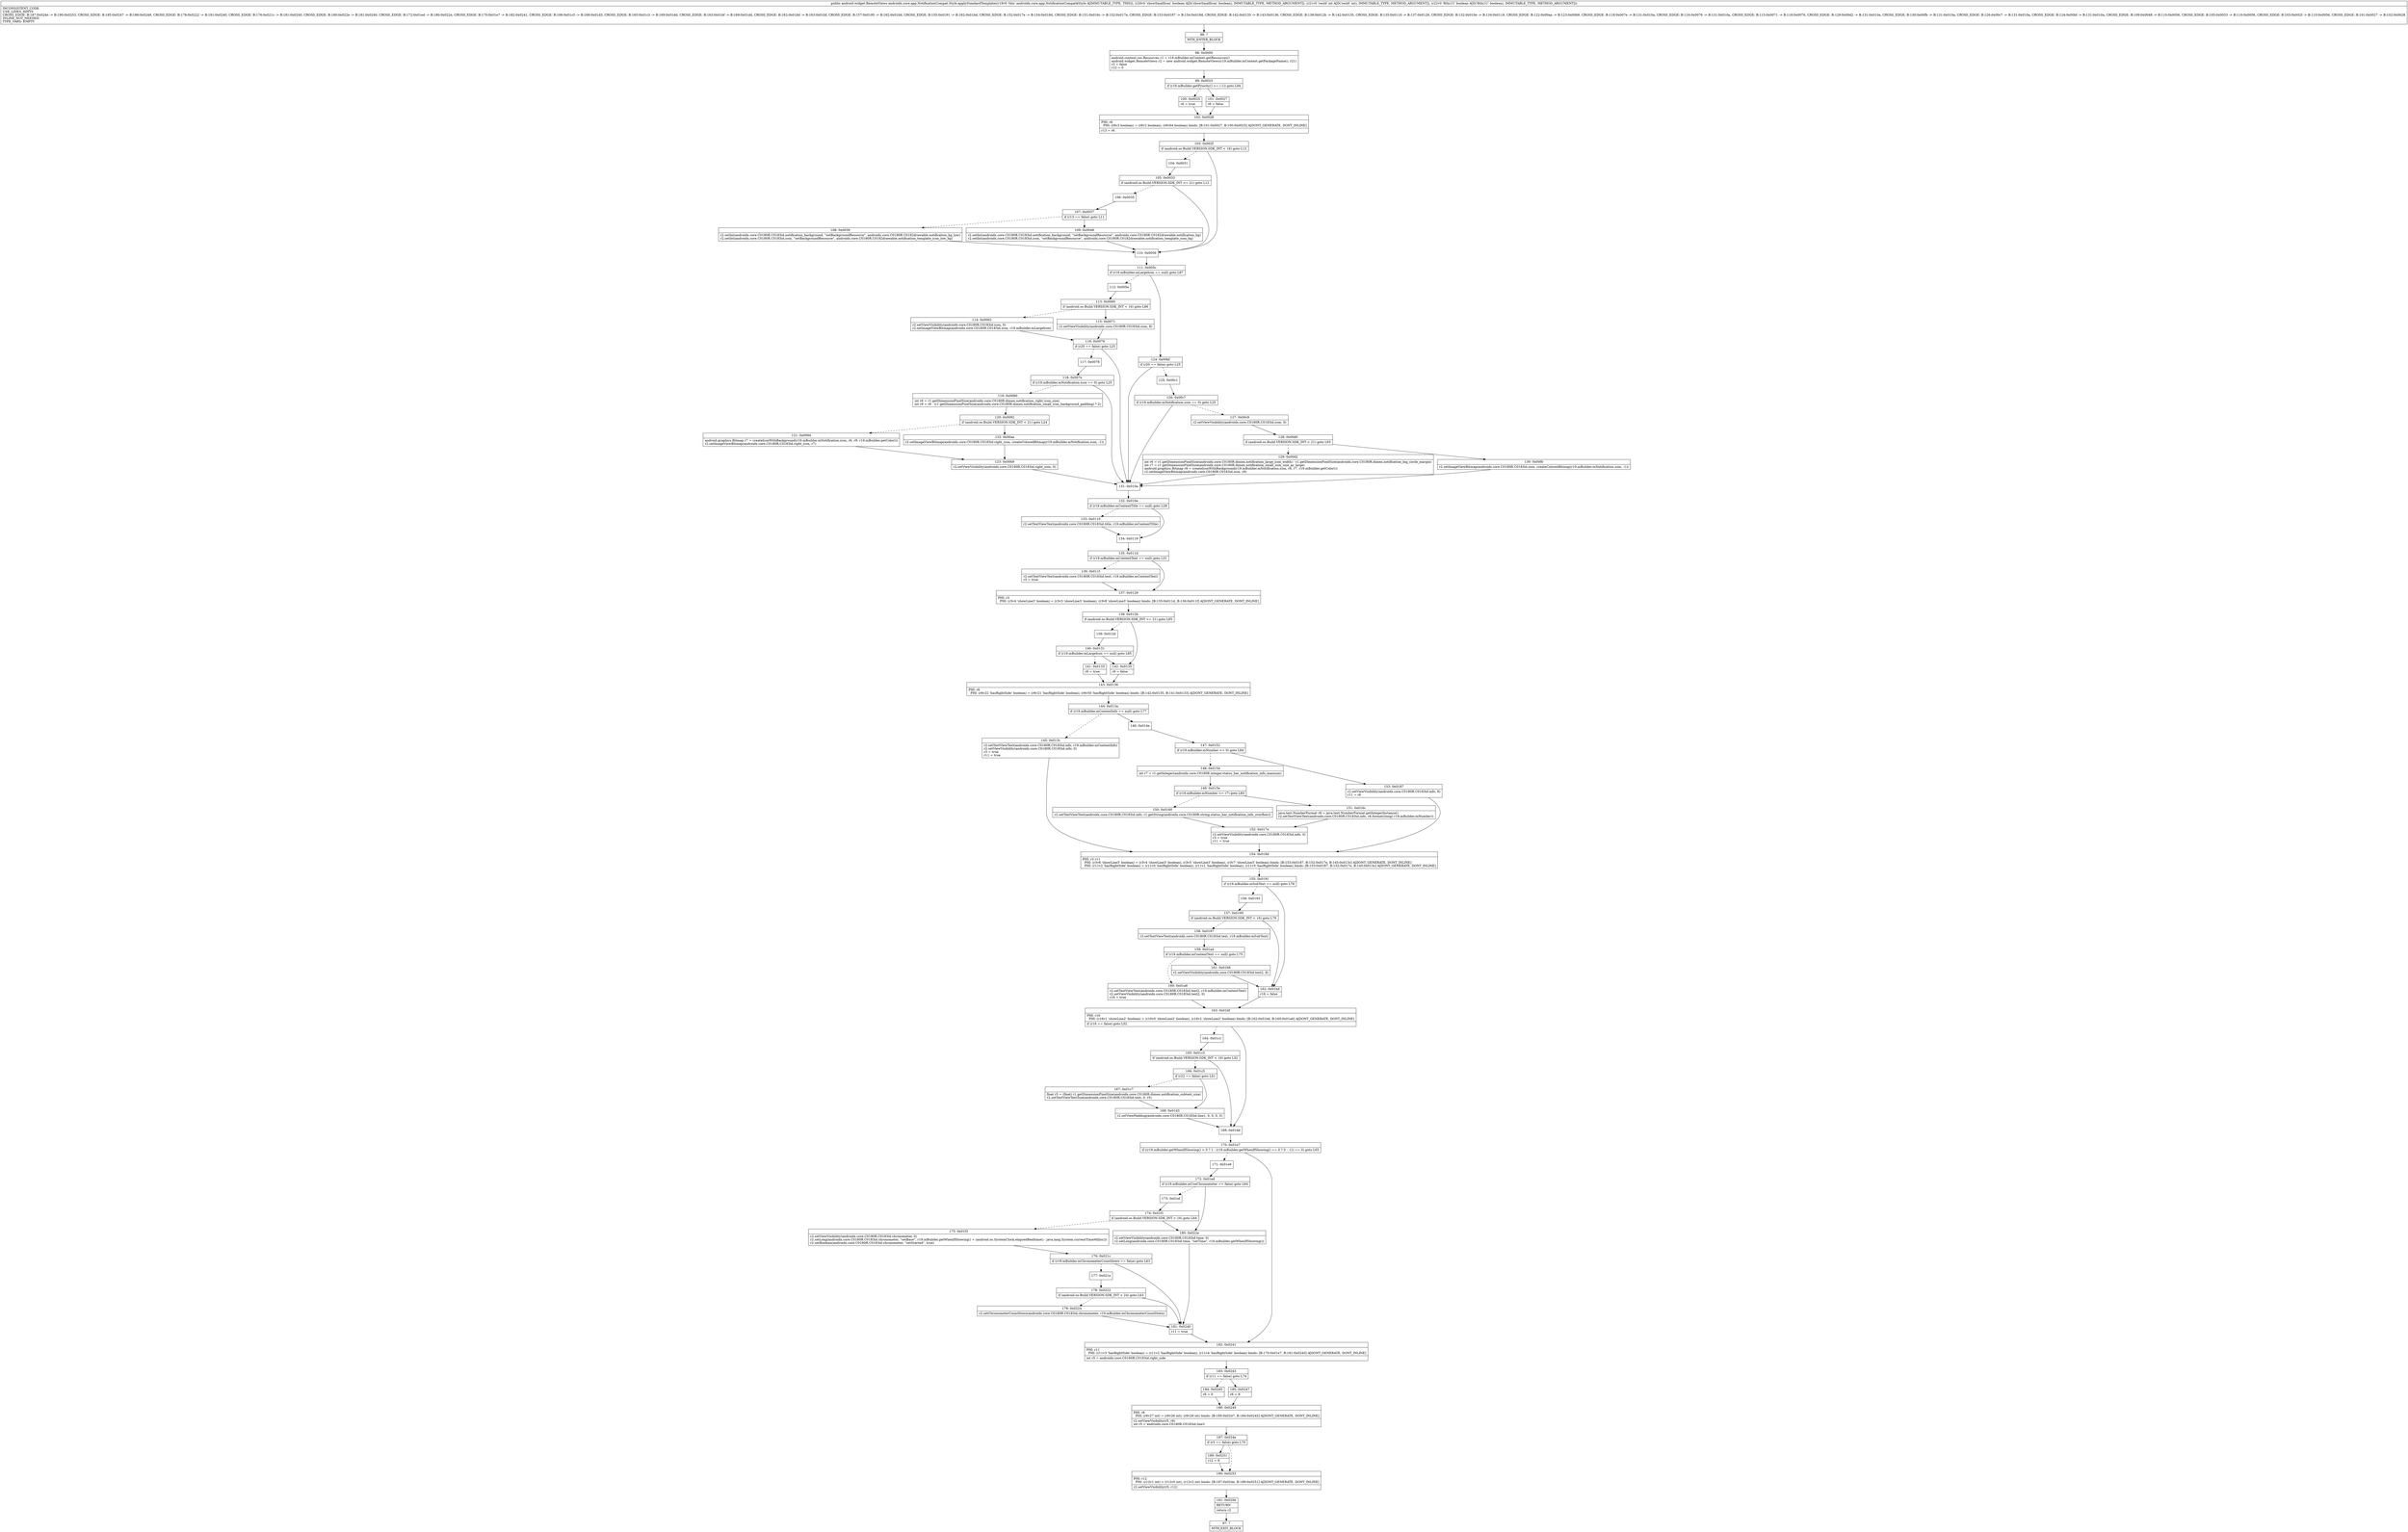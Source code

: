 digraph "CFG forandroidx.core.app.NotificationCompat.Style.applyStandardTemplate(ZIZ)Landroid\/widget\/RemoteViews;" {
Node_96 [shape=record,label="{96\:\ ?|MTH_ENTER_BLOCK\l}"];
Node_98 [shape=record,label="{98\:\ 0x0000|android.content.res.Resources r1 = r19.mBuilder.mContext.getResources()\landroid.widget.RemoteViews r2 = new android.widget.RemoteViews(r19.mBuilder.mContext.getPackageName(), r21)\lr3 = false\lr12 = 0\l}"];
Node_99 [shape=record,label="{99\:\ 0x0023|if (r19.mBuilder.getPriority() \>= (\-1)) goto L94\l}"];
Node_100 [shape=record,label="{100\:\ 0x0025|r6 = true\l}"];
Node_102 [shape=record,label="{102\:\ 0x0028|PHI: r6 \l  PHI: (r6v3 boolean) = (r6v2 boolean), (r6v64 boolean) binds: [B:101:0x0027, B:100:0x0025] A[DONT_GENERATE, DONT_INLINE]\l|r13 = r6\l}"];
Node_103 [shape=record,label="{103\:\ 0x002f|if (android.os.Build.VERSION.SDK_INT \< 16) goto L12\l}"];
Node_104 [shape=record,label="{104\:\ 0x0031}"];
Node_105 [shape=record,label="{105\:\ 0x0033|if (android.os.Build.VERSION.SDK_INT \>= 21) goto L12\l}"];
Node_106 [shape=record,label="{106\:\ 0x0035}"];
Node_107 [shape=record,label="{107\:\ 0x0037|if (r13 == false) goto L11\l}"];
Node_108 [shape=record,label="{108\:\ 0x0039|r2.setInt(androidx.core.C0180R.C0183id.notification_background, \"setBackgroundResource\", androidx.core.C0180R.C0182drawable.notification_bg_low)\lr2.setInt(androidx.core.C0180R.C0183id.icon, \"setBackgroundResource\", androidx.core.C0180R.C0182drawable.notification_template_icon_low_bg)\l}"];
Node_109 [shape=record,label="{109\:\ 0x0048|r2.setInt(androidx.core.C0180R.C0183id.notification_background, \"setBackgroundResource\", androidx.core.C0180R.C0182drawable.notification_bg)\lr2.setInt(androidx.core.C0180R.C0183id.icon, \"setBackgroundResource\", androidx.core.C0180R.C0182drawable.notification_template_icon_bg)\l}"];
Node_110 [shape=record,label="{110\:\ 0x0056}"];
Node_111 [shape=record,label="{111\:\ 0x005c|if (r19.mBuilder.mLargeIcon == null) goto L87\l}"];
Node_112 [shape=record,label="{112\:\ 0x005e}"];
Node_113 [shape=record,label="{113\:\ 0x0060|if (android.os.Build.VERSION.SDK_INT \< 16) goto L86\l}"];
Node_114 [shape=record,label="{114\:\ 0x0062|r2.setViewVisibility(androidx.core.C0180R.C0183id.icon, 0)\lr2.setImageViewBitmap(androidx.core.C0180R.C0183id.icon, r19.mBuilder.mLargeIcon)\l}"];
Node_116 [shape=record,label="{116\:\ 0x0076|if (r20 == false) goto L25\l}"];
Node_117 [shape=record,label="{117\:\ 0x0078}"];
Node_118 [shape=record,label="{118\:\ 0x007e|if (r19.mBuilder.mNotification.icon == 0) goto L25\l}"];
Node_119 [shape=record,label="{119\:\ 0x0080|int r6 = r1.getDimensionPixelSize(androidx.core.C0180R.dimen.notification_right_icon_size)\lint r9 = r6 \- (r1.getDimensionPixelSize(androidx.core.C0180R.dimen.notification_small_icon_background_padding) * 2)\l}"];
Node_120 [shape=record,label="{120\:\ 0x0092|if (android.os.Build.VERSION.SDK_INT \< 21) goto L24\l}"];
Node_121 [shape=record,label="{121\:\ 0x0094|android.graphics.Bitmap r7 = createIconWithBackground(r19.mBuilder.mNotification.icon, r6, r9, r19.mBuilder.getColor())\lr2.setImageViewBitmap(androidx.core.C0180R.C0183id.right_icon, r7)\l}"];
Node_123 [shape=record,label="{123\:\ 0x00b9|r2.setViewVisibility(androidx.core.C0180R.C0183id.right_icon, 0)\l}"];
Node_122 [shape=record,label="{122\:\ 0x00aa|r2.setImageViewBitmap(androidx.core.C0180R.C0183id.right_icon, createColoredBitmap(r19.mBuilder.mNotification.icon, \-1))\l}"];
Node_131 [shape=record,label="{131\:\ 0x010a}"];
Node_132 [shape=record,label="{132\:\ 0x010e|if (r19.mBuilder.mContentTitle == null) goto L28\l}"];
Node_133 [shape=record,label="{133\:\ 0x0110|r2.setTextViewText(androidx.core.C0180R.C0183id.title, r19.mBuilder.mContentTitle)\l}"];
Node_134 [shape=record,label="{134\:\ 0x0119}"];
Node_135 [shape=record,label="{135\:\ 0x011d|if (r19.mBuilder.mContentText == null) goto L31\l}"];
Node_136 [shape=record,label="{136\:\ 0x011f|r2.setTextViewText(androidx.core.C0180R.C0183id.text, r19.mBuilder.mContentText)\lr3 = true\l}"];
Node_137 [shape=record,label="{137\:\ 0x0129|PHI: r3 \l  PHI: (r3v4 'showLine3' boolean) = (r3v3 'showLine3' boolean), (r3v8 'showLine3' boolean) binds: [B:135:0x011d, B:136:0x011f] A[DONT_GENERATE, DONT_INLINE]\l}"];
Node_138 [shape=record,label="{138\:\ 0x012b|if (android.os.Build.VERSION.SDK_INT \>= 21) goto L85\l}"];
Node_139 [shape=record,label="{139\:\ 0x012d}"];
Node_140 [shape=record,label="{140\:\ 0x0131|if (r19.mBuilder.mLargeIcon == null) goto L85\l}"];
Node_141 [shape=record,label="{141\:\ 0x0133|r6 = true\l}"];
Node_143 [shape=record,label="{143\:\ 0x0136|PHI: r6 \l  PHI: (r6v22 'hasRightSide' boolean) = (r6v21 'hasRightSide' boolean), (r6v50 'hasRightSide' boolean) binds: [B:142:0x0135, B:141:0x0133] A[DONT_GENERATE, DONT_INLINE]\l}"];
Node_144 [shape=record,label="{144\:\ 0x013a|if (r19.mBuilder.mContentInfo == null) goto L77\l}"];
Node_145 [shape=record,label="{145\:\ 0x013c|r2.setTextViewText(androidx.core.C0180R.C0183id.info, r19.mBuilder.mContentInfo)\lr2.setViewVisibility(androidx.core.C0180R.C0183id.info, 0)\lr3 = true\lr11 = true\l}"];
Node_154 [shape=record,label="{154\:\ 0x018d|PHI: r3 r11 \l  PHI: (r3v6 'showLine3' boolean) = (r3v4 'showLine3' boolean), (r3v5 'showLine3' boolean), (r3v7 'showLine3' boolean) binds: [B:153:0x0187, B:152:0x017e, B:145:0x013c] A[DONT_GENERATE, DONT_INLINE]\l  PHI: (r11v2 'hasRightSide' boolean) = (r11v0 'hasRightSide' boolean), (r11v1 'hasRightSide' boolean), (r11v5 'hasRightSide' boolean) binds: [B:153:0x0187, B:152:0x017e, B:145:0x013c] A[DONT_GENERATE, DONT_INLINE]\l}"];
Node_155 [shape=record,label="{155\:\ 0x0191|if (r19.mBuilder.mSubText == null) goto L76\l}"];
Node_156 [shape=record,label="{156\:\ 0x0193}"];
Node_157 [shape=record,label="{157\:\ 0x0195|if (android.os.Build.VERSION.SDK_INT \< 16) goto L76\l}"];
Node_158 [shape=record,label="{158\:\ 0x0197|r2.setTextViewText(androidx.core.C0180R.C0183id.text, r19.mBuilder.mSubText)\l}"];
Node_159 [shape=record,label="{159\:\ 0x01a4|if (r19.mBuilder.mContentText == null) goto L75\l}"];
Node_160 [shape=record,label="{160\:\ 0x01a6|r2.setTextViewText(androidx.core.C0180R.C0183id.text2, r19.mBuilder.mContentText)\lr2.setViewVisibility(androidx.core.C0180R.C0183id.text2, 0)\lr16 = true\l}"];
Node_163 [shape=record,label="{163\:\ 0x01bf|PHI: r16 \l  PHI: (r16v1 'showLine2' boolean) = (r16v0 'showLine2' boolean), (r16v2 'showLine2' boolean) binds: [B:162:0x01bd, B:160:0x01a6] A[DONT_GENERATE, DONT_INLINE]\l|if (r16 == false) goto L52\l}"];
Node_164 [shape=record,label="{164\:\ 0x01c1}"];
Node_165 [shape=record,label="{165\:\ 0x01c3|if (android.os.Build.VERSION.SDK_INT \< 16) goto L52\l}"];
Node_166 [shape=record,label="{166\:\ 0x01c5|if (r22 == false) goto L51\l}"];
Node_167 [shape=record,label="{167\:\ 0x01c7|float r5 = (float) r1.getDimensionPixelSize(androidx.core.C0180R.dimen.notification_subtext_size)\lr2.setTextViewTextSize(androidx.core.C0180R.C0183id.text, 0, r5)\l}"];
Node_168 [shape=record,label="{168\:\ 0x01d3|r2.setViewPadding(androidx.core.C0180R.C0183id.line1, 0, 0, 0, 0)\l}"];
Node_169 [shape=record,label="{169\:\ 0x01dd}"];
Node_170 [shape=record,label="{170\:\ 0x01e7|if ((r19.mBuilder.getWhenIfShowing() \> 0 ? 1 : (r19.mBuilder.getWhenIfShowing() == 0 ? 0 : \-1)) == 0) goto L65\l}"];
Node_171 [shape=record,label="{171\:\ 0x01e9}"];
Node_172 [shape=record,label="{172\:\ 0x01ed|if (r19.mBuilder.mUseChronometer == false) goto L64\l}"];
Node_173 [shape=record,label="{173\:\ 0x01ef}"];
Node_174 [shape=record,label="{174\:\ 0x01f1|if (android.os.Build.VERSION.SDK_INT \< 16) goto L64\l}"];
Node_175 [shape=record,label="{175\:\ 0x01f3|r2.setViewVisibility(androidx.core.C0180R.C0183id.chronometer, 0)\lr2.setLong(androidx.core.C0180R.C0183id.chronometer, \"setBase\", r19.mBuilder.getWhenIfShowing() + (android.os.SystemClock.elapsedRealtime() \- java.lang.System.currentTimeMillis()))\lr2.setBoolean(androidx.core.C0180R.C0183id.chronometer, \"setStarted\", true)\l}"];
Node_176 [shape=record,label="{176\:\ 0x021c|if (r19.mBuilder.mChronometerCountDown == false) goto L63\l}"];
Node_177 [shape=record,label="{177\:\ 0x021e}"];
Node_178 [shape=record,label="{178\:\ 0x0222|if (android.os.Build.VERSION.SDK_INT \< 24) goto L63\l}"];
Node_179 [shape=record,label="{179\:\ 0x0224|r2.setChronometerCountDown(androidx.core.C0180R.C0183id.chronometer, r19.mBuilder.mChronometerCountDown)\l}"];
Node_181 [shape=record,label="{181\:\ 0x0240|r11 = true\l}"];
Node_180 [shape=record,label="{180\:\ 0x022e|r2.setViewVisibility(androidx.core.C0180R.C0183id.time, 0)\lr2.setLong(androidx.core.C0180R.C0183id.time, \"setTime\", r19.mBuilder.getWhenIfShowing())\l}"];
Node_182 [shape=record,label="{182\:\ 0x0241|PHI: r11 \l  PHI: (r11v3 'hasRightSide' boolean) = (r11v2 'hasRightSide' boolean), (r11v4 'hasRightSide' boolean) binds: [B:170:0x01e7, B:181:0x0240] A[DONT_GENERATE, DONT_INLINE]\l|int r5 = androidx.core.C0180R.C0183id.right_side\l}"];
Node_183 [shape=record,label="{183\:\ 0x0243|if (r11 == false) goto L74\l}"];
Node_184 [shape=record,label="{184\:\ 0x0245|r6 = 0\l}"];
Node_186 [shape=record,label="{186\:\ 0x0249|PHI: r6 \l  PHI: (r6v27 int) = (r6v26 int), (r6v28 int) binds: [B:185:0x0247, B:184:0x0245] A[DONT_GENERATE, DONT_INLINE]\l|r2.setViewVisibility(r5, r6)\lint r5 = androidx.core.C0180R.C0183id.line3\l}"];
Node_187 [shape=record,label="{187\:\ 0x024e|if (r3 == false) goto L70\l}"];
Node_189 [shape=record,label="{189\:\ 0x0251|r12 = 8\l}"];
Node_190 [shape=record,label="{190\:\ 0x0253|PHI: r12 \l  PHI: (r12v1 int) = (r12v0 int), (r12v2 int) binds: [B:187:0x024e, B:189:0x0251] A[DONT_GENERATE, DONT_INLINE]\l|r2.setViewVisibility(r5, r12)\l}"];
Node_191 [shape=record,label="{191\:\ 0x0256|RETURN\l|return r2\l}"];
Node_97 [shape=record,label="{97\:\ ?|MTH_EXIT_BLOCK\l}"];
Node_185 [shape=record,label="{185\:\ 0x0247|r6 = 8\l}"];
Node_161 [shape=record,label="{161\:\ 0x01b8|r2.setViewVisibility(androidx.core.C0180R.C0183id.text2, 8)\l}"];
Node_162 [shape=record,label="{162\:\ 0x01bd|r16 = false\l}"];
Node_146 [shape=record,label="{146\:\ 0x014e}"];
Node_147 [shape=record,label="{147\:\ 0x0152|if (r19.mBuilder.mNumber \<= 0) goto L84\l}"];
Node_148 [shape=record,label="{148\:\ 0x0154|int r7 = r1.getInteger(androidx.core.C0180R.integer.status_bar_notification_info_maxnum)\l}"];
Node_149 [shape=record,label="{149\:\ 0x015e|if (r19.mBuilder.mNumber \<= r7) goto L83\l}"];
Node_150 [shape=record,label="{150\:\ 0x0160|r2.setTextViewText(androidx.core.C0180R.C0183id.info, r1.getString(androidx.core.C0180R.string.status_bar_notification_info_overflow))\l}"];
Node_152 [shape=record,label="{152\:\ 0x017e|r2.setViewVisibility(androidx.core.C0180R.C0183id.info, 0)\lr3 = true\lr11 = true\l}"];
Node_151 [shape=record,label="{151\:\ 0x016c|java.text.NumberFormat r8 = java.text.NumberFormat.getIntegerInstance()\lr2.setTextViewText(androidx.core.C0180R.C0183id.info, r8.format((long) r19.mBuilder.mNumber))\l}"];
Node_153 [shape=record,label="{153\:\ 0x0187|r2.setViewVisibility(androidx.core.C0180R.C0183id.info, 8)\lr11 = r6\l}"];
Node_142 [shape=record,label="{142\:\ 0x0135|r6 = false\l}"];
Node_115 [shape=record,label="{115\:\ 0x0071|r2.setViewVisibility(androidx.core.C0180R.C0183id.icon, 8)\l}"];
Node_124 [shape=record,label="{124\:\ 0x00bf|if (r20 == false) goto L25\l}"];
Node_125 [shape=record,label="{125\:\ 0x00c1}"];
Node_126 [shape=record,label="{126\:\ 0x00c7|if (r19.mBuilder.mNotification.icon == 0) goto L25\l}"];
Node_127 [shape=record,label="{127\:\ 0x00c9|r2.setViewVisibility(androidx.core.C0180R.C0183id.icon, 0)\l}"];
Node_128 [shape=record,label="{128\:\ 0x00d0|if (android.os.Build.VERSION.SDK_INT \< 21) goto L93\l}"];
Node_129 [shape=record,label="{129\:\ 0x00d2|int r6 = r1.getDimensionPixelSize(androidx.core.C0180R.dimen.notification_large_icon_width) \- r1.getDimensionPixelSize(androidx.core.C0180R.dimen.notification_big_circle_margin)\lint r7 = r1.getDimensionPixelSize(androidx.core.C0180R.dimen.notification_small_icon_size_as_large)\landroid.graphics.Bitmap r9 = createIconWithBackground(r19.mBuilder.mNotification.icon, r6, r7, r19.mBuilder.getColor())\lr2.setImageViewBitmap(androidx.core.C0180R.C0183id.icon, r9)\l}"];
Node_130 [shape=record,label="{130\:\ 0x00fb|r2.setImageViewBitmap(androidx.core.C0180R.C0183id.icon, createColoredBitmap(r19.mBuilder.mNotification.icon, \-1))\l}"];
Node_101 [shape=record,label="{101\:\ 0x0027|r6 = false\l}"];
MethodNode[shape=record,label="{public android.widget.RemoteViews androidx.core.app.NotificationCompat.Style.applyStandardTemplate((r19v0 'this' androidx.core.app.NotificationCompat$Style A[IMMUTABLE_TYPE, THIS]), (r20v0 'showSmallIcon' boolean A[D('showSmallIcon' boolean), IMMUTABLE_TYPE, METHOD_ARGUMENT]), (r21v0 'resId' int A[D('resId' int), IMMUTABLE_TYPE, METHOD_ARGUMENT]), (r22v0 'fitIn1U' boolean A[D('fitIn1U' boolean), IMMUTABLE_TYPE, METHOD_ARGUMENT]))  | INCONSISTENT_CODE\lUSE_LINES_HINTS\lCROSS_EDGE: B:187:0x024e \-\> B:190:0x0253, CROSS_EDGE: B:185:0x0247 \-\> B:186:0x0249, CROSS_EDGE: B:178:0x0222 \-\> B:181:0x0240, CROSS_EDGE: B:176:0x021c \-\> B:181:0x0240, CROSS_EDGE: B:180:0x022e \-\> B:181:0x0240, CROSS_EDGE: B:172:0x01ed \-\> B:180:0x022e, CROSS_EDGE: B:170:0x01e7 \-\> B:182:0x0241, CROSS_EDGE: B:166:0x01c5 \-\> B:168:0x01d3, CROSS_EDGE: B:165:0x01c3 \-\> B:169:0x01dd, CROSS_EDGE: B:163:0x01bf \-\> B:169:0x01dd, CROSS_EDGE: B:162:0x01bd \-\> B:163:0x01bf, CROSS_EDGE: B:157:0x0195 \-\> B:162:0x01bd, CROSS_EDGE: B:155:0x0191 \-\> B:162:0x01bd, CROSS_EDGE: B:152:0x017e \-\> B:154:0x018d, CROSS_EDGE: B:151:0x016c \-\> B:152:0x017e, CROSS_EDGE: B:153:0x0187 \-\> B:154:0x018d, CROSS_EDGE: B:142:0x0135 \-\> B:143:0x0136, CROSS_EDGE: B:138:0x012b \-\> B:142:0x0135, CROSS_EDGE: B:135:0x011d \-\> B:137:0x0129, CROSS_EDGE: B:132:0x010e \-\> B:134:0x0119, CROSS_EDGE: B:122:0x00aa \-\> B:123:0x00b9, CROSS_EDGE: B:118:0x007e \-\> B:131:0x010a, CROSS_EDGE: B:116:0x0076 \-\> B:131:0x010a, CROSS_EDGE: B:115:0x0071 \-\> B:116:0x0076, CROSS_EDGE: B:129:0x00d2 \-\> B:131:0x010a, CROSS_EDGE: B:130:0x00fb \-\> B:131:0x010a, CROSS_EDGE: B:126:0x00c7 \-\> B:131:0x010a, CROSS_EDGE: B:124:0x00bf \-\> B:131:0x010a, CROSS_EDGE: B:109:0x0048 \-\> B:110:0x0056, CROSS_EDGE: B:105:0x0033 \-\> B:110:0x0056, CROSS_EDGE: B:103:0x002f \-\> B:110:0x0056, CROSS_EDGE: B:101:0x0027 \-\> B:102:0x0028\lINLINE_NOT_NEEDED\lTYPE_VARS: EMPTY\l}"];
MethodNode -> Node_96;Node_96 -> Node_98;
Node_98 -> Node_99;
Node_99 -> Node_100[style=dashed];
Node_99 -> Node_101;
Node_100 -> Node_102;
Node_102 -> Node_103;
Node_103 -> Node_104[style=dashed];
Node_103 -> Node_110;
Node_104 -> Node_105;
Node_105 -> Node_106[style=dashed];
Node_105 -> Node_110;
Node_106 -> Node_107;
Node_107 -> Node_108[style=dashed];
Node_107 -> Node_109;
Node_108 -> Node_110;
Node_109 -> Node_110;
Node_110 -> Node_111;
Node_111 -> Node_112[style=dashed];
Node_111 -> Node_124;
Node_112 -> Node_113;
Node_113 -> Node_114[style=dashed];
Node_113 -> Node_115;
Node_114 -> Node_116;
Node_116 -> Node_117[style=dashed];
Node_116 -> Node_131;
Node_117 -> Node_118;
Node_118 -> Node_119[style=dashed];
Node_118 -> Node_131;
Node_119 -> Node_120;
Node_120 -> Node_121[style=dashed];
Node_120 -> Node_122;
Node_121 -> Node_123;
Node_123 -> Node_131;
Node_122 -> Node_123;
Node_131 -> Node_132;
Node_132 -> Node_133[style=dashed];
Node_132 -> Node_134;
Node_133 -> Node_134;
Node_134 -> Node_135;
Node_135 -> Node_136[style=dashed];
Node_135 -> Node_137;
Node_136 -> Node_137;
Node_137 -> Node_138;
Node_138 -> Node_139[style=dashed];
Node_138 -> Node_142;
Node_139 -> Node_140;
Node_140 -> Node_141[style=dashed];
Node_140 -> Node_142;
Node_141 -> Node_143;
Node_143 -> Node_144;
Node_144 -> Node_145[style=dashed];
Node_144 -> Node_146;
Node_145 -> Node_154;
Node_154 -> Node_155;
Node_155 -> Node_156[style=dashed];
Node_155 -> Node_162;
Node_156 -> Node_157;
Node_157 -> Node_158[style=dashed];
Node_157 -> Node_162;
Node_158 -> Node_159;
Node_159 -> Node_160[style=dashed];
Node_159 -> Node_161;
Node_160 -> Node_163;
Node_163 -> Node_164[style=dashed];
Node_163 -> Node_169;
Node_164 -> Node_165;
Node_165 -> Node_166[style=dashed];
Node_165 -> Node_169;
Node_166 -> Node_167[style=dashed];
Node_166 -> Node_168;
Node_167 -> Node_168;
Node_168 -> Node_169;
Node_169 -> Node_170;
Node_170 -> Node_171[style=dashed];
Node_170 -> Node_182;
Node_171 -> Node_172;
Node_172 -> Node_173[style=dashed];
Node_172 -> Node_180;
Node_173 -> Node_174;
Node_174 -> Node_175[style=dashed];
Node_174 -> Node_180;
Node_175 -> Node_176;
Node_176 -> Node_177[style=dashed];
Node_176 -> Node_181;
Node_177 -> Node_178;
Node_178 -> Node_179[style=dashed];
Node_178 -> Node_181;
Node_179 -> Node_181;
Node_181 -> Node_182;
Node_180 -> Node_181;
Node_182 -> Node_183;
Node_183 -> Node_184[style=dashed];
Node_183 -> Node_185;
Node_184 -> Node_186;
Node_186 -> Node_187;
Node_187 -> Node_189;
Node_187 -> Node_190[style=dashed];
Node_189 -> Node_190;
Node_190 -> Node_191;
Node_191 -> Node_97;
Node_185 -> Node_186;
Node_161 -> Node_162;
Node_162 -> Node_163;
Node_146 -> Node_147;
Node_147 -> Node_148[style=dashed];
Node_147 -> Node_153;
Node_148 -> Node_149;
Node_149 -> Node_150[style=dashed];
Node_149 -> Node_151;
Node_150 -> Node_152;
Node_152 -> Node_154;
Node_151 -> Node_152;
Node_153 -> Node_154;
Node_142 -> Node_143;
Node_115 -> Node_116;
Node_124 -> Node_125[style=dashed];
Node_124 -> Node_131;
Node_125 -> Node_126;
Node_126 -> Node_127[style=dashed];
Node_126 -> Node_131;
Node_127 -> Node_128;
Node_128 -> Node_129[style=dashed];
Node_128 -> Node_130;
Node_129 -> Node_131;
Node_130 -> Node_131;
Node_101 -> Node_102;
}

